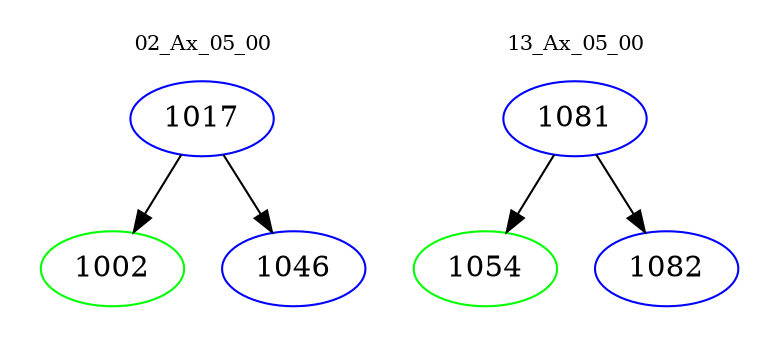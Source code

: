 digraph{
subgraph cluster_0 {
color = white
label = "02_Ax_05_00";
fontsize=10;
T0_1017 [label="1017", color="blue"]
T0_1017 -> T0_1002 [color="black"]
T0_1002 [label="1002", color="green"]
T0_1017 -> T0_1046 [color="black"]
T0_1046 [label="1046", color="blue"]
}
subgraph cluster_1 {
color = white
label = "13_Ax_05_00";
fontsize=10;
T1_1081 [label="1081", color="blue"]
T1_1081 -> T1_1054 [color="black"]
T1_1054 [label="1054", color="green"]
T1_1081 -> T1_1082 [color="black"]
T1_1082 [label="1082", color="blue"]
}
}
